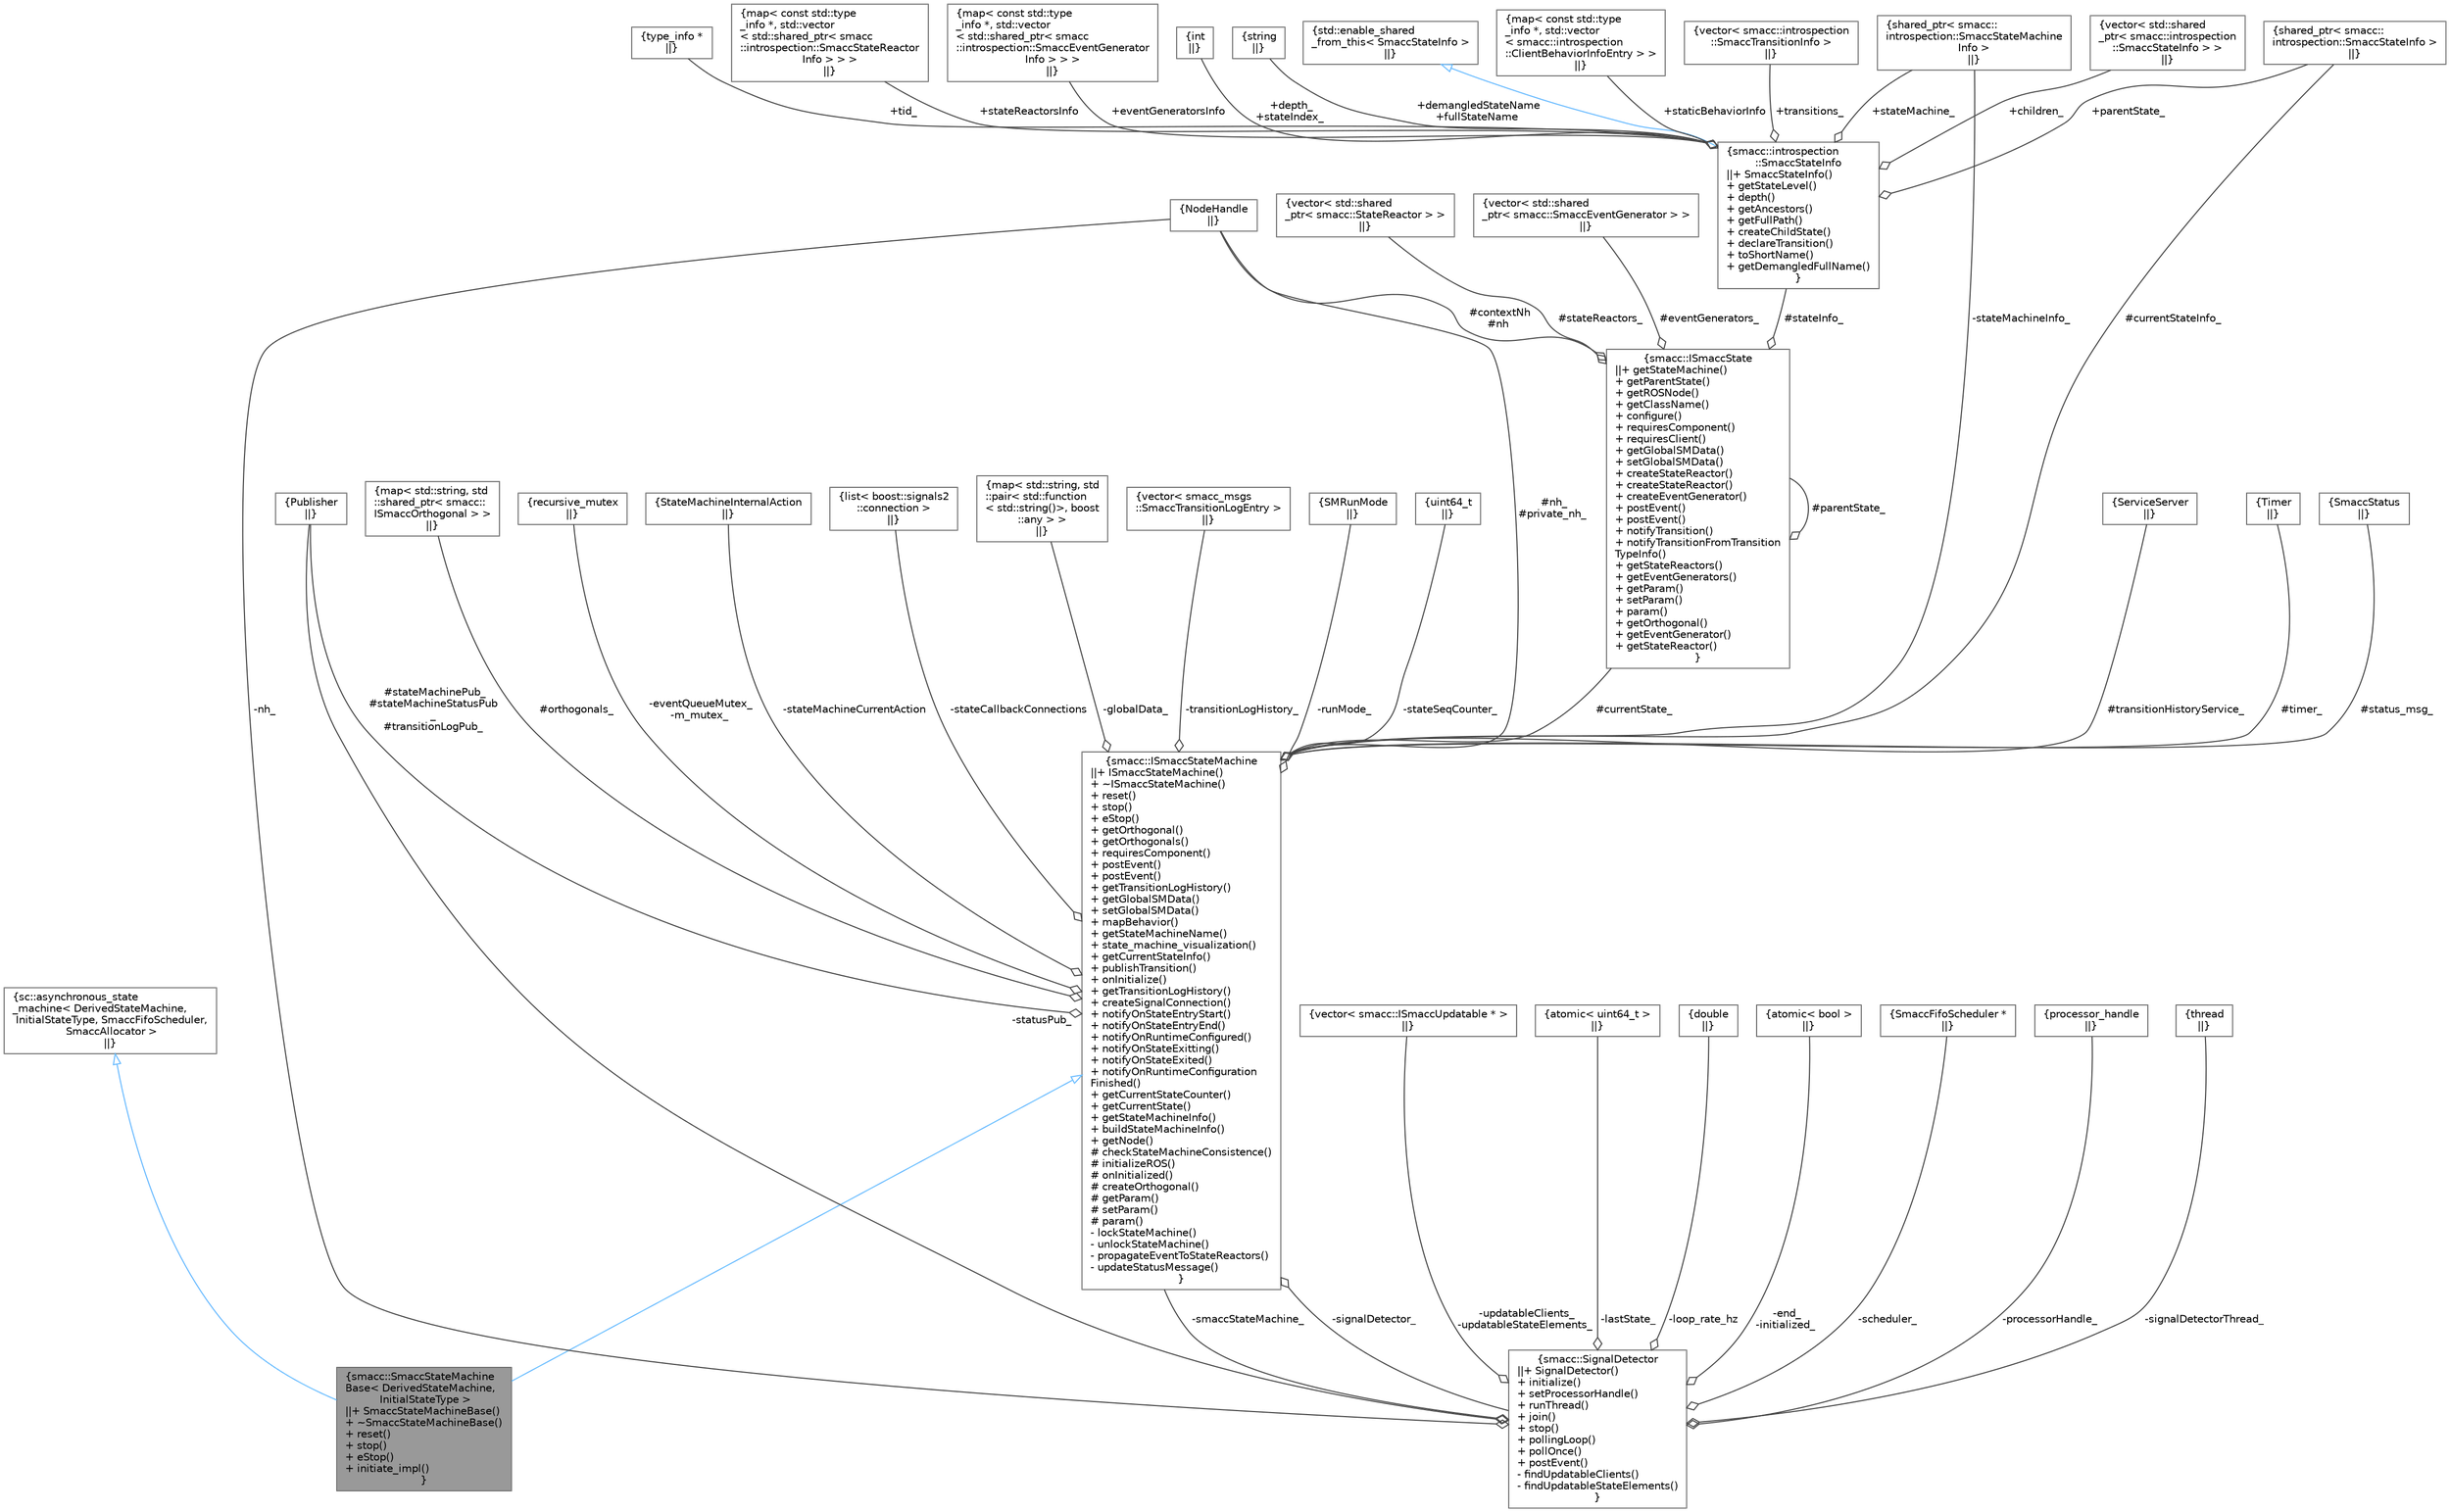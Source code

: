 digraph "smacc::SmaccStateMachineBase&lt; DerivedStateMachine, InitialStateType &gt;"
{
 // LATEX_PDF_SIZE
  bgcolor="transparent";
  edge [fontname=Helvetica,fontsize=10,labelfontname=Helvetica,labelfontsize=10];
  node [fontname=Helvetica,fontsize=10,shape=box,height=0.2,width=0.4];
  Node1 [label="{smacc::SmaccStateMachine\lBase\< DerivedStateMachine,\l InitialStateType \>\n||+ SmaccStateMachineBase()\l+ ~SmaccStateMachineBase()\l+ reset()\l+ stop()\l+ eStop()\l+ initiate_impl()\l}",height=0.2,width=0.4,color="gray40", fillcolor="grey60", style="filled", fontcolor="black",tooltip="State Machine."];
  Node2 -> Node1 [dir="back",color="steelblue1",style="solid",arrowtail="onormal"];
  Node2 [label="{smacc::ISmaccStateMachine\n||+ ISmaccStateMachine()\l+ ~ISmaccStateMachine()\l+ reset()\l+ stop()\l+ eStop()\l+ getOrthogonal()\l+ getOrthogonals()\l+ requiresComponent()\l+ postEvent()\l+ postEvent()\l+ getTransitionLogHistory()\l+ getGlobalSMData()\l+ setGlobalSMData()\l+ mapBehavior()\l+ getStateMachineName()\l+ state_machine_visualization()\l+ getCurrentStateInfo()\l+ publishTransition()\l+ onInitialize()\l+ getTransitionLogHistory()\l+ createSignalConnection()\l+ notifyOnStateEntryStart()\l+ notifyOnStateEntryEnd()\l+ notifyOnRuntimeConfigured()\l+ notifyOnStateExitting()\l+ notifyOnStateExited()\l+ notifyOnRuntimeConfiguration\lFinished()\l+ getCurrentStateCounter()\l+ getCurrentState()\l+ getStateMachineInfo()\l+ buildStateMachineInfo()\l+ getNode()\l# checkStateMachineConsistence()\l# initializeROS()\l# onInitialized()\l# createOrthogonal()\l# getParam()\l# setParam()\l# param()\l- lockStateMachine()\l- unlockStateMachine()\l- propagateEventToStateReactors()\l- updateStatusMessage()\l}",height=0.2,width=0.4,color="gray40", fillcolor="white", style="filled",URL="$classsmacc_1_1ISmaccStateMachine.html",tooltip=" "];
  Node3 -> Node2 [color="grey25",style="solid",label=" #nh_\n#private_nh_" ,arrowhead="odiamond"];
  Node3 [label="{NodeHandle\n||}",height=0.2,width=0.4,color="gray40", fillcolor="white", style="filled",tooltip=" "];
  Node4 -> Node2 [color="grey25",style="solid",label=" #timer_" ,arrowhead="odiamond"];
  Node4 [label="{Timer\n||}",height=0.2,width=0.4,color="gray40", fillcolor="white", style="filled",tooltip=" "];
  Node5 -> Node2 [color="grey25",style="solid",label=" #stateMachinePub_\n#stateMachineStatusPub\l_\n#transitionLogPub_" ,arrowhead="odiamond"];
  Node5 [label="{Publisher\n||}",height=0.2,width=0.4,color="gray40", fillcolor="white", style="filled",tooltip=" "];
  Node6 -> Node2 [color="grey25",style="solid",label=" #transitionHistoryService_" ,arrowhead="odiamond"];
  Node6 [label="{ServiceServer\n||}",height=0.2,width=0.4,color="gray40", fillcolor="white", style="filled",tooltip=" "];
  Node7 -> Node2 [color="grey25",style="solid",label=" #currentState_" ,arrowhead="odiamond"];
  Node7 [label="{smacc::ISmaccState\n||+ getStateMachine()\l+ getParentState()\l+ getROSNode()\l+ getClassName()\l+ configure()\l+ requiresComponent()\l+ requiresClient()\l+ getGlobalSMData()\l+ setGlobalSMData()\l+ createStateReactor()\l+ createStateReactor()\l+ createEventGenerator()\l+ postEvent()\l+ postEvent()\l+ notifyTransition()\l+ notifyTransitionFromTransition\lTypeInfo()\l+ getStateReactors()\l+ getEventGenerators()\l+ getParam()\l+ setParam()\l+ param()\l+ getOrthogonal()\l+ getEventGenerator()\l+ getStateReactor()\l}",height=0.2,width=0.4,color="gray40", fillcolor="white", style="filled",URL="$classsmacc_1_1ISmaccState.html",tooltip=" "];
  Node8 -> Node7 [color="grey25",style="solid",label=" #stateReactors_" ,arrowhead="odiamond"];
  Node8 [label="{vector\< std::shared\l_ptr\< smacc::StateReactor \> \>\n||}",height=0.2,width=0.4,color="gray40", fillcolor="white", style="filled",tooltip=" "];
  Node9 -> Node7 [color="grey25",style="solid",label=" #eventGenerators_" ,arrowhead="odiamond"];
  Node9 [label="{vector\< std::shared\l_ptr\< smacc::SmaccEventGenerator \> \>\n||}",height=0.2,width=0.4,color="gray40", fillcolor="white", style="filled",tooltip=" "];
  Node3 -> Node7 [color="grey25",style="solid",label=" #contextNh\n#nh" ,arrowhead="odiamond"];
  Node7 -> Node7 [color="grey25",style="solid",label=" #parentState_" ,arrowhead="odiamond"];
  Node10 -> Node7 [color="grey25",style="solid",label=" #stateInfo_" ,arrowhead="odiamond"];
  Node10 [label="{smacc::introspection\l::SmaccStateInfo\n||+ SmaccStateInfo()\l+ getStateLevel()\l+ depth()\l+ getAncestors()\l+ getFullPath()\l+ createChildState()\l+ declareTransition()\l+ toShortName()\l+ getDemangledFullName()\l}",height=0.2,width=0.4,color="gray40", fillcolor="white", style="filled",URL="$classsmacc_1_1introspection_1_1SmaccStateInfo.html",tooltip=" "];
  Node11 -> Node10 [dir="back",color="steelblue1",style="solid",arrowtail="onormal"];
  Node11 [label="{std::enable_shared\l_from_this\< SmaccStateInfo \>\n||}",height=0.2,width=0.4,color="gray40", fillcolor="white", style="filled",tooltip=" "];
  Node12 -> Node10 [color="grey25",style="solid",label=" +staticBehaviorInfo" ,arrowhead="odiamond"];
  Node12 [label="{map\< const std::type\l_info *, std::vector\l\< smacc::introspection\l::ClientBehaviorInfoEntry \> \>\n||}",height=0.2,width=0.4,color="gray40", fillcolor="white", style="filled",tooltip=" "];
  Node13 -> Node10 [color="grey25",style="solid",label=" +stateReactorsInfo" ,arrowhead="odiamond"];
  Node13 [label="{map\< const std::type\l_info *, std::vector\l\< std::shared_ptr\< smacc\l::introspection::SmaccStateReactor\lInfo \> \> \>\n||}",height=0.2,width=0.4,color="gray40", fillcolor="white", style="filled",tooltip=" "];
  Node14 -> Node10 [color="grey25",style="solid",label=" +eventGeneratorsInfo" ,arrowhead="odiamond"];
  Node14 [label="{map\< const std::type\l_info *, std::vector\l\< std::shared_ptr\< smacc\l::introspection::SmaccEventGenerator\lInfo \> \> \>\n||}",height=0.2,width=0.4,color="gray40", fillcolor="white", style="filled",tooltip=" "];
  Node15 -> Node10 [color="grey25",style="solid",label=" +depth_\n+stateIndex_" ,arrowhead="odiamond"];
  Node15 [label="{int\n||}",height=0.2,width=0.4,color="gray40", fillcolor="white", style="filled",tooltip=" "];
  Node16 -> Node10 [color="grey25",style="solid",label=" +demangledStateName\n+fullStateName" ,arrowhead="odiamond"];
  Node16 [label="{string\n||}",height=0.2,width=0.4,color="gray40", fillcolor="white", style="filled",tooltip=" "];
  Node17 -> Node10 [color="grey25",style="solid",label=" +stateMachine_" ,arrowhead="odiamond"];
  Node17 [label="{shared_ptr\< smacc::\lintrospection::SmaccStateMachine\lInfo \>\n||}",height=0.2,width=0.4,color="gray40", fillcolor="white", style="filled",tooltip=" "];
  Node18 -> Node10 [color="grey25",style="solid",label=" +parentState_" ,arrowhead="odiamond"];
  Node18 [label="{shared_ptr\< smacc::\lintrospection::SmaccStateInfo \>\n||}",height=0.2,width=0.4,color="gray40", fillcolor="white", style="filled",tooltip=" "];
  Node19 -> Node10 [color="grey25",style="solid",label=" +transitions_" ,arrowhead="odiamond"];
  Node19 [label="{vector\< smacc::introspection\l::SmaccTransitionInfo \>\n||}",height=0.2,width=0.4,color="gray40", fillcolor="white", style="filled",tooltip=" "];
  Node20 -> Node10 [color="grey25",style="solid",label=" +children_" ,arrowhead="odiamond"];
  Node20 [label="{vector\< std::shared\l_ptr\< smacc::introspection\l::SmaccStateInfo \> \>\n||}",height=0.2,width=0.4,color="gray40", fillcolor="white", style="filled",tooltip=" "];
  Node21 -> Node10 [color="grey25",style="solid",label=" +tid_" ,arrowhead="odiamond"];
  Node21 [label="{type_info *\n||}",height=0.2,width=0.4,color="gray40", fillcolor="white", style="filled",tooltip=" "];
  Node18 -> Node2 [color="grey25",style="solid",label=" #currentStateInfo_" ,arrowhead="odiamond"];
  Node22 -> Node2 [color="grey25",style="solid",label=" #status_msg_" ,arrowhead="odiamond"];
  Node22 [label="{SmaccStatus\n||}",height=0.2,width=0.4,color="gray40", fillcolor="white", style="filled",tooltip=" "];
  Node23 -> Node2 [color="grey25",style="solid",label=" #orthogonals_" ,arrowhead="odiamond"];
  Node23 [label="{map\< std::string, std\l::shared_ptr\< smacc::\lISmaccOrthogonal \> \>\n||}",height=0.2,width=0.4,color="gray40", fillcolor="white", style="filled",tooltip=" "];
  Node24 -> Node2 [color="grey25",style="solid",label=" -eventQueueMutex_\n-m_mutex_" ,arrowhead="odiamond"];
  Node24 [label="{recursive_mutex\n||}",height=0.2,width=0.4,color="gray40", fillcolor="white", style="filled",tooltip=" "];
  Node25 -> Node2 [color="grey25",style="solid",label=" -stateMachineCurrentAction" ,arrowhead="odiamond"];
  Node25 [label="{StateMachineInternalAction\n||}",height=0.2,width=0.4,color="gray40", fillcolor="white", style="filled",tooltip=" "];
  Node26 -> Node2 [color="grey25",style="solid",label=" -stateCallbackConnections" ,arrowhead="odiamond"];
  Node26 [label="{list\< boost::signals2\l::connection \>\n||}",height=0.2,width=0.4,color="gray40", fillcolor="white", style="filled",tooltip=" "];
  Node27 -> Node2 [color="grey25",style="solid",label=" -globalData_" ,arrowhead="odiamond"];
  Node27 [label="{map\< std::string, std\l::pair\< std::function\l\< std::string()\>, boost\l::any \> \>\n||}",height=0.2,width=0.4,color="gray40", fillcolor="white", style="filled",tooltip=" "];
  Node28 -> Node2 [color="grey25",style="solid",label=" -transitionLogHistory_" ,arrowhead="odiamond"];
  Node28 [label="{vector\< smacc_msgs\l::SmaccTransitionLogEntry \>\n||}",height=0.2,width=0.4,color="gray40", fillcolor="white", style="filled",tooltip=" "];
  Node29 -> Node2 [color="grey25",style="solid",label=" -runMode_" ,arrowhead="odiamond"];
  Node29 [label="{SMRunMode\n||}",height=0.2,width=0.4,color="gray40", fillcolor="white", style="filled",tooltip=" "];
  Node30 -> Node2 [color="grey25",style="solid",label=" -signalDetector_" ,arrowhead="odiamond"];
  Node30 [label="{smacc::SignalDetector\n||+ SignalDetector()\l+ initialize()\l+ setProcessorHandle()\l+ runThread()\l+ join()\l+ stop()\l+ pollingLoop()\l+ pollOnce()\l+ postEvent()\l- findUpdatableClients()\l- findUpdatableStateElements()\l}",height=0.2,width=0.4,color="gray40", fillcolor="white", style="filled",URL="$classsmacc_1_1SignalDetector.html",tooltip=" "];
  Node2 -> Node30 [color="grey25",style="solid",label=" -smaccStateMachine_" ,arrowhead="odiamond"];
  Node31 -> Node30 [color="grey25",style="solid",label=" -updatableClients_\n-updatableStateElements_" ,arrowhead="odiamond"];
  Node31 [label="{vector\< smacc::ISmaccUpdatable * \>\n||}",height=0.2,width=0.4,color="gray40", fillcolor="white", style="filled",tooltip=" "];
  Node32 -> Node30 [color="grey25",style="solid",label=" -lastState_" ,arrowhead="odiamond"];
  Node32 [label="{atomic\< uint64_t \>\n||}",height=0.2,width=0.4,color="gray40", fillcolor="white", style="filled",tooltip=" "];
  Node33 -> Node30 [color="grey25",style="solid",label=" -loop_rate_hz" ,arrowhead="odiamond"];
  Node33 [label="{double\n||}",height=0.2,width=0.4,color="gray40", fillcolor="white", style="filled",tooltip=" "];
  Node34 -> Node30 [color="grey25",style="solid",label=" -end_\n-initialized_" ,arrowhead="odiamond"];
  Node34 [label="{atomic\< bool \>\n||}",height=0.2,width=0.4,color="gray40", fillcolor="white", style="filled",tooltip=" "];
  Node3 -> Node30 [color="grey25",style="solid",label=" -nh_" ,arrowhead="odiamond"];
  Node5 -> Node30 [color="grey25",style="solid",label=" -statusPub_" ,arrowhead="odiamond"];
  Node35 -> Node30 [color="grey25",style="solid",label=" -scheduler_" ,arrowhead="odiamond"];
  Node35 [label="{SmaccFifoScheduler *\n||}",height=0.2,width=0.4,color="gray40", fillcolor="white", style="filled",tooltip=" "];
  Node36 -> Node30 [color="grey25",style="solid",label=" -processorHandle_" ,arrowhead="odiamond"];
  Node36 [label="{processor_handle\n||}",height=0.2,width=0.4,color="gray40", fillcolor="white", style="filled",tooltip=" "];
  Node37 -> Node30 [color="grey25",style="solid",label=" -signalDetectorThread_" ,arrowhead="odiamond"];
  Node37 [label="{thread\n||}",height=0.2,width=0.4,color="gray40", fillcolor="white", style="filled",tooltip=" "];
  Node38 -> Node2 [color="grey25",style="solid",label=" -stateSeqCounter_" ,arrowhead="odiamond"];
  Node38 [label="{uint64_t\n||}",height=0.2,width=0.4,color="gray40", fillcolor="white", style="filled",tooltip=" "];
  Node17 -> Node2 [color="grey25",style="solid",label=" -stateMachineInfo_" ,arrowhead="odiamond"];
  Node39 -> Node1 [dir="back",color="steelblue1",style="solid",arrowtail="onormal"];
  Node39 [label="{sc::asynchronous_state\l_machine\< DerivedStateMachine,\l InitialStateType, SmaccFifoScheduler,\l SmaccAllocator \>\n||}",height=0.2,width=0.4,color="gray40", fillcolor="white", style="filled",URL="$classboost_1_1statechart_1_1asynchronous__state__machine.html",tooltip=" "];
}
